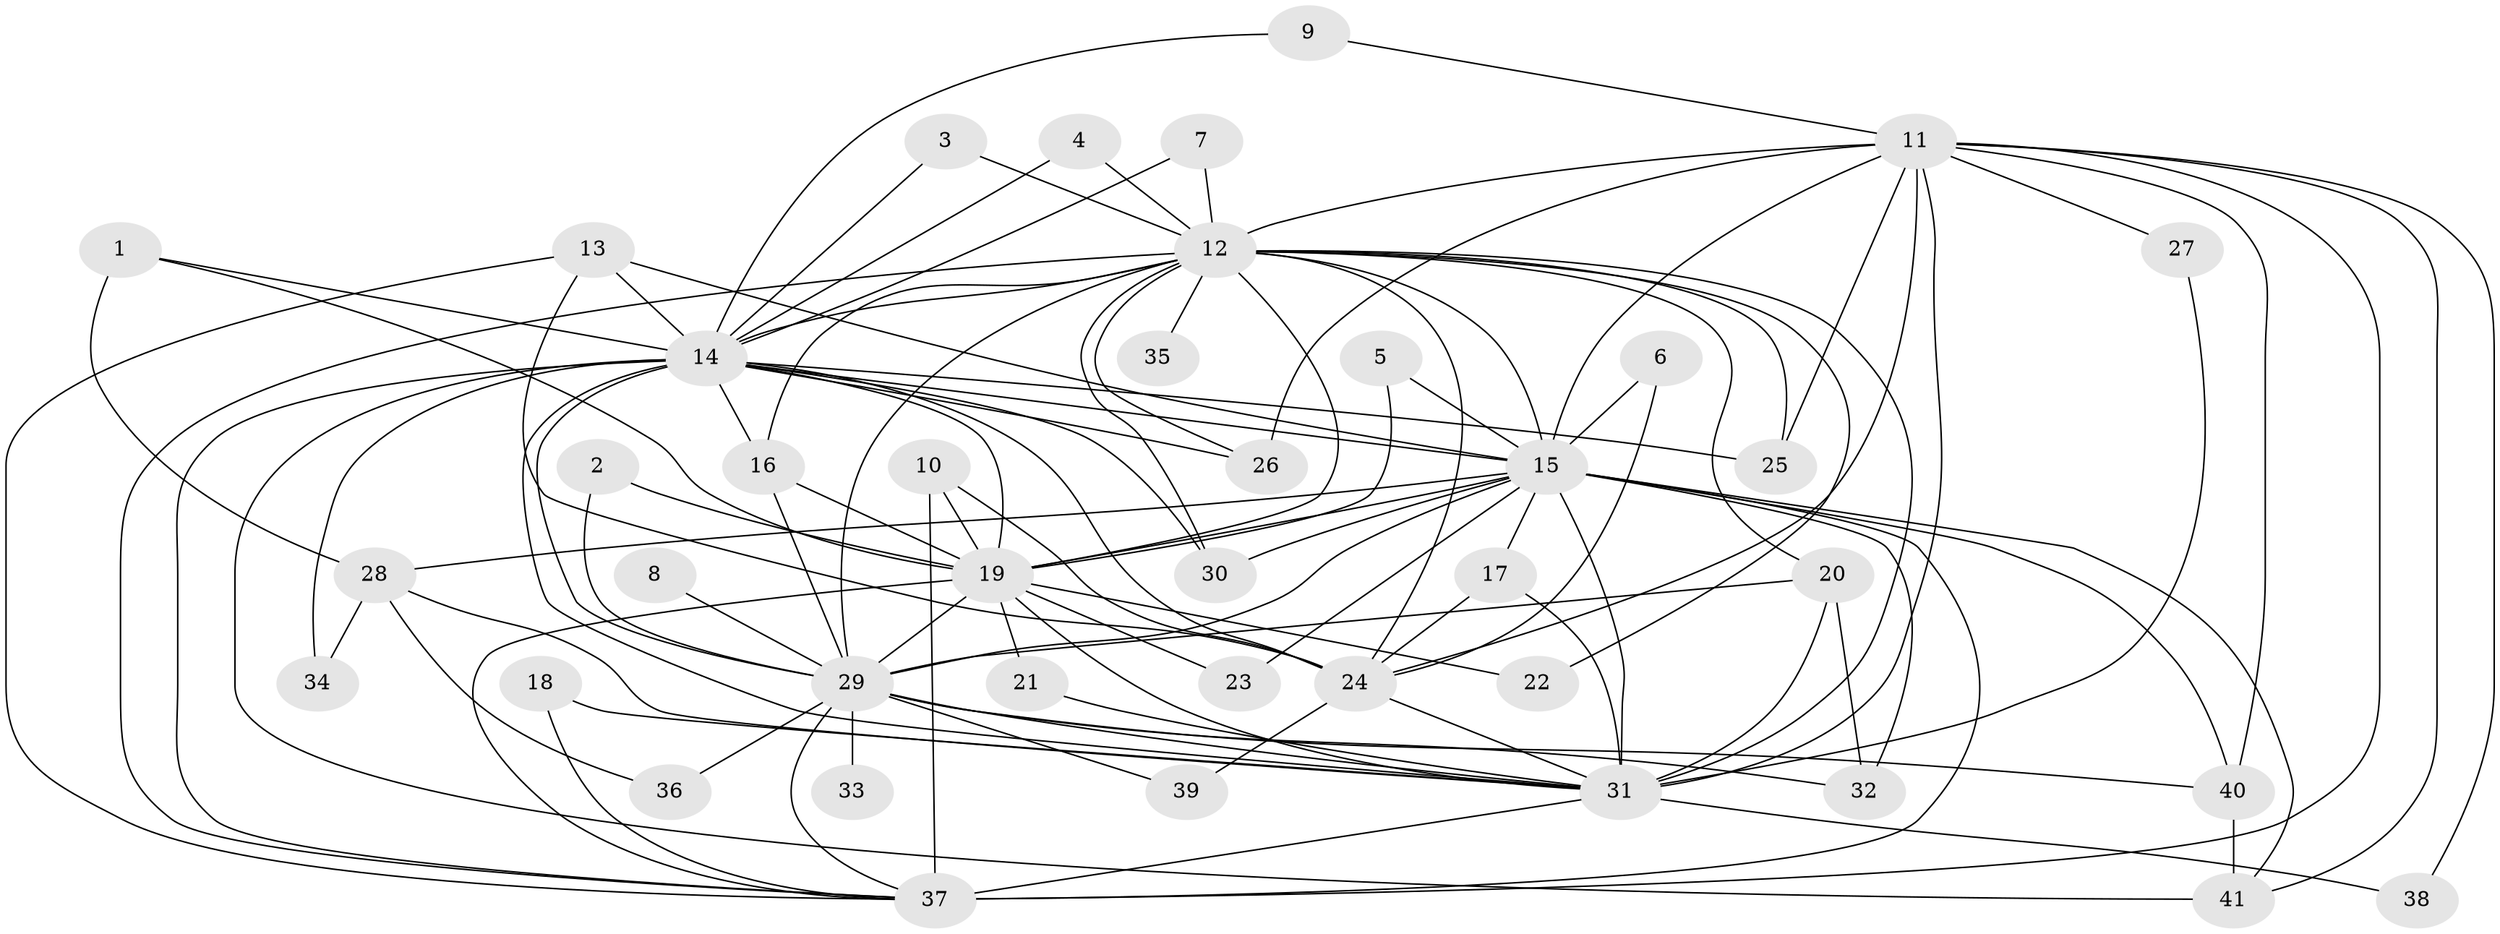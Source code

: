 // original degree distribution, {24: 0.024691358024691357, 17: 0.012345679012345678, 13: 0.024691358024691357, 18: 0.012345679012345678, 14: 0.024691358024691357, 25: 0.012345679012345678, 20: 0.012345679012345678, 12: 0.012345679012345678, 5: 0.012345679012345678, 3: 0.19753086419753085, 2: 0.5555555555555556, 4: 0.07407407407407407, 7: 0.012345679012345678, 6: 0.012345679012345678}
// Generated by graph-tools (version 1.1) at 2025/49/03/09/25 03:49:28]
// undirected, 41 vertices, 105 edges
graph export_dot {
graph [start="1"]
  node [color=gray90,style=filled];
  1;
  2;
  3;
  4;
  5;
  6;
  7;
  8;
  9;
  10;
  11;
  12;
  13;
  14;
  15;
  16;
  17;
  18;
  19;
  20;
  21;
  22;
  23;
  24;
  25;
  26;
  27;
  28;
  29;
  30;
  31;
  32;
  33;
  34;
  35;
  36;
  37;
  38;
  39;
  40;
  41;
  1 -- 14 [weight=1.0];
  1 -- 19 [weight=1.0];
  1 -- 28 [weight=1.0];
  2 -- 19 [weight=1.0];
  2 -- 29 [weight=1.0];
  3 -- 12 [weight=1.0];
  3 -- 14 [weight=1.0];
  4 -- 12 [weight=1.0];
  4 -- 14 [weight=1.0];
  5 -- 15 [weight=1.0];
  5 -- 19 [weight=1.0];
  6 -- 15 [weight=1.0];
  6 -- 24 [weight=1.0];
  7 -- 12 [weight=1.0];
  7 -- 14 [weight=1.0];
  8 -- 29 [weight=1.0];
  9 -- 11 [weight=1.0];
  9 -- 14 [weight=1.0];
  10 -- 19 [weight=1.0];
  10 -- 24 [weight=1.0];
  10 -- 37 [weight=1.0];
  11 -- 12 [weight=2.0];
  11 -- 15 [weight=1.0];
  11 -- 24 [weight=1.0];
  11 -- 25 [weight=1.0];
  11 -- 26 [weight=2.0];
  11 -- 27 [weight=1.0];
  11 -- 31 [weight=1.0];
  11 -- 37 [weight=1.0];
  11 -- 38 [weight=1.0];
  11 -- 40 [weight=1.0];
  11 -- 41 [weight=1.0];
  12 -- 14 [weight=2.0];
  12 -- 15 [weight=4.0];
  12 -- 16 [weight=1.0];
  12 -- 19 [weight=3.0];
  12 -- 20 [weight=1.0];
  12 -- 22 [weight=2.0];
  12 -- 24 [weight=1.0];
  12 -- 25 [weight=1.0];
  12 -- 26 [weight=1.0];
  12 -- 29 [weight=3.0];
  12 -- 30 [weight=1.0];
  12 -- 31 [weight=5.0];
  12 -- 35 [weight=1.0];
  12 -- 37 [weight=2.0];
  13 -- 14 [weight=1.0];
  13 -- 15 [weight=1.0];
  13 -- 24 [weight=1.0];
  13 -- 37 [weight=1.0];
  14 -- 15 [weight=2.0];
  14 -- 16 [weight=1.0];
  14 -- 19 [weight=1.0];
  14 -- 24 [weight=1.0];
  14 -- 25 [weight=1.0];
  14 -- 26 [weight=1.0];
  14 -- 29 [weight=3.0];
  14 -- 30 [weight=1.0];
  14 -- 31 [weight=2.0];
  14 -- 34 [weight=1.0];
  14 -- 37 [weight=1.0];
  14 -- 41 [weight=2.0];
  15 -- 17 [weight=1.0];
  15 -- 19 [weight=2.0];
  15 -- 23 [weight=1.0];
  15 -- 28 [weight=1.0];
  15 -- 29 [weight=2.0];
  15 -- 30 [weight=1.0];
  15 -- 31 [weight=4.0];
  15 -- 32 [weight=1.0];
  15 -- 37 [weight=3.0];
  15 -- 40 [weight=1.0];
  15 -- 41 [weight=1.0];
  16 -- 19 [weight=1.0];
  16 -- 29 [weight=1.0];
  17 -- 24 [weight=1.0];
  17 -- 31 [weight=1.0];
  18 -- 31 [weight=1.0];
  18 -- 37 [weight=1.0];
  19 -- 21 [weight=1.0];
  19 -- 22 [weight=1.0];
  19 -- 23 [weight=1.0];
  19 -- 29 [weight=1.0];
  19 -- 31 [weight=2.0];
  19 -- 37 [weight=1.0];
  20 -- 29 [weight=2.0];
  20 -- 31 [weight=1.0];
  20 -- 32 [weight=1.0];
  21 -- 31 [weight=1.0];
  24 -- 31 [weight=1.0];
  24 -- 39 [weight=1.0];
  27 -- 31 [weight=1.0];
  28 -- 31 [weight=1.0];
  28 -- 34 [weight=1.0];
  28 -- 36 [weight=1.0];
  29 -- 31 [weight=2.0];
  29 -- 32 [weight=1.0];
  29 -- 33 [weight=1.0];
  29 -- 36 [weight=1.0];
  29 -- 37 [weight=1.0];
  29 -- 39 [weight=1.0];
  29 -- 40 [weight=1.0];
  31 -- 37 [weight=3.0];
  31 -- 38 [weight=1.0];
  40 -- 41 [weight=1.0];
}
